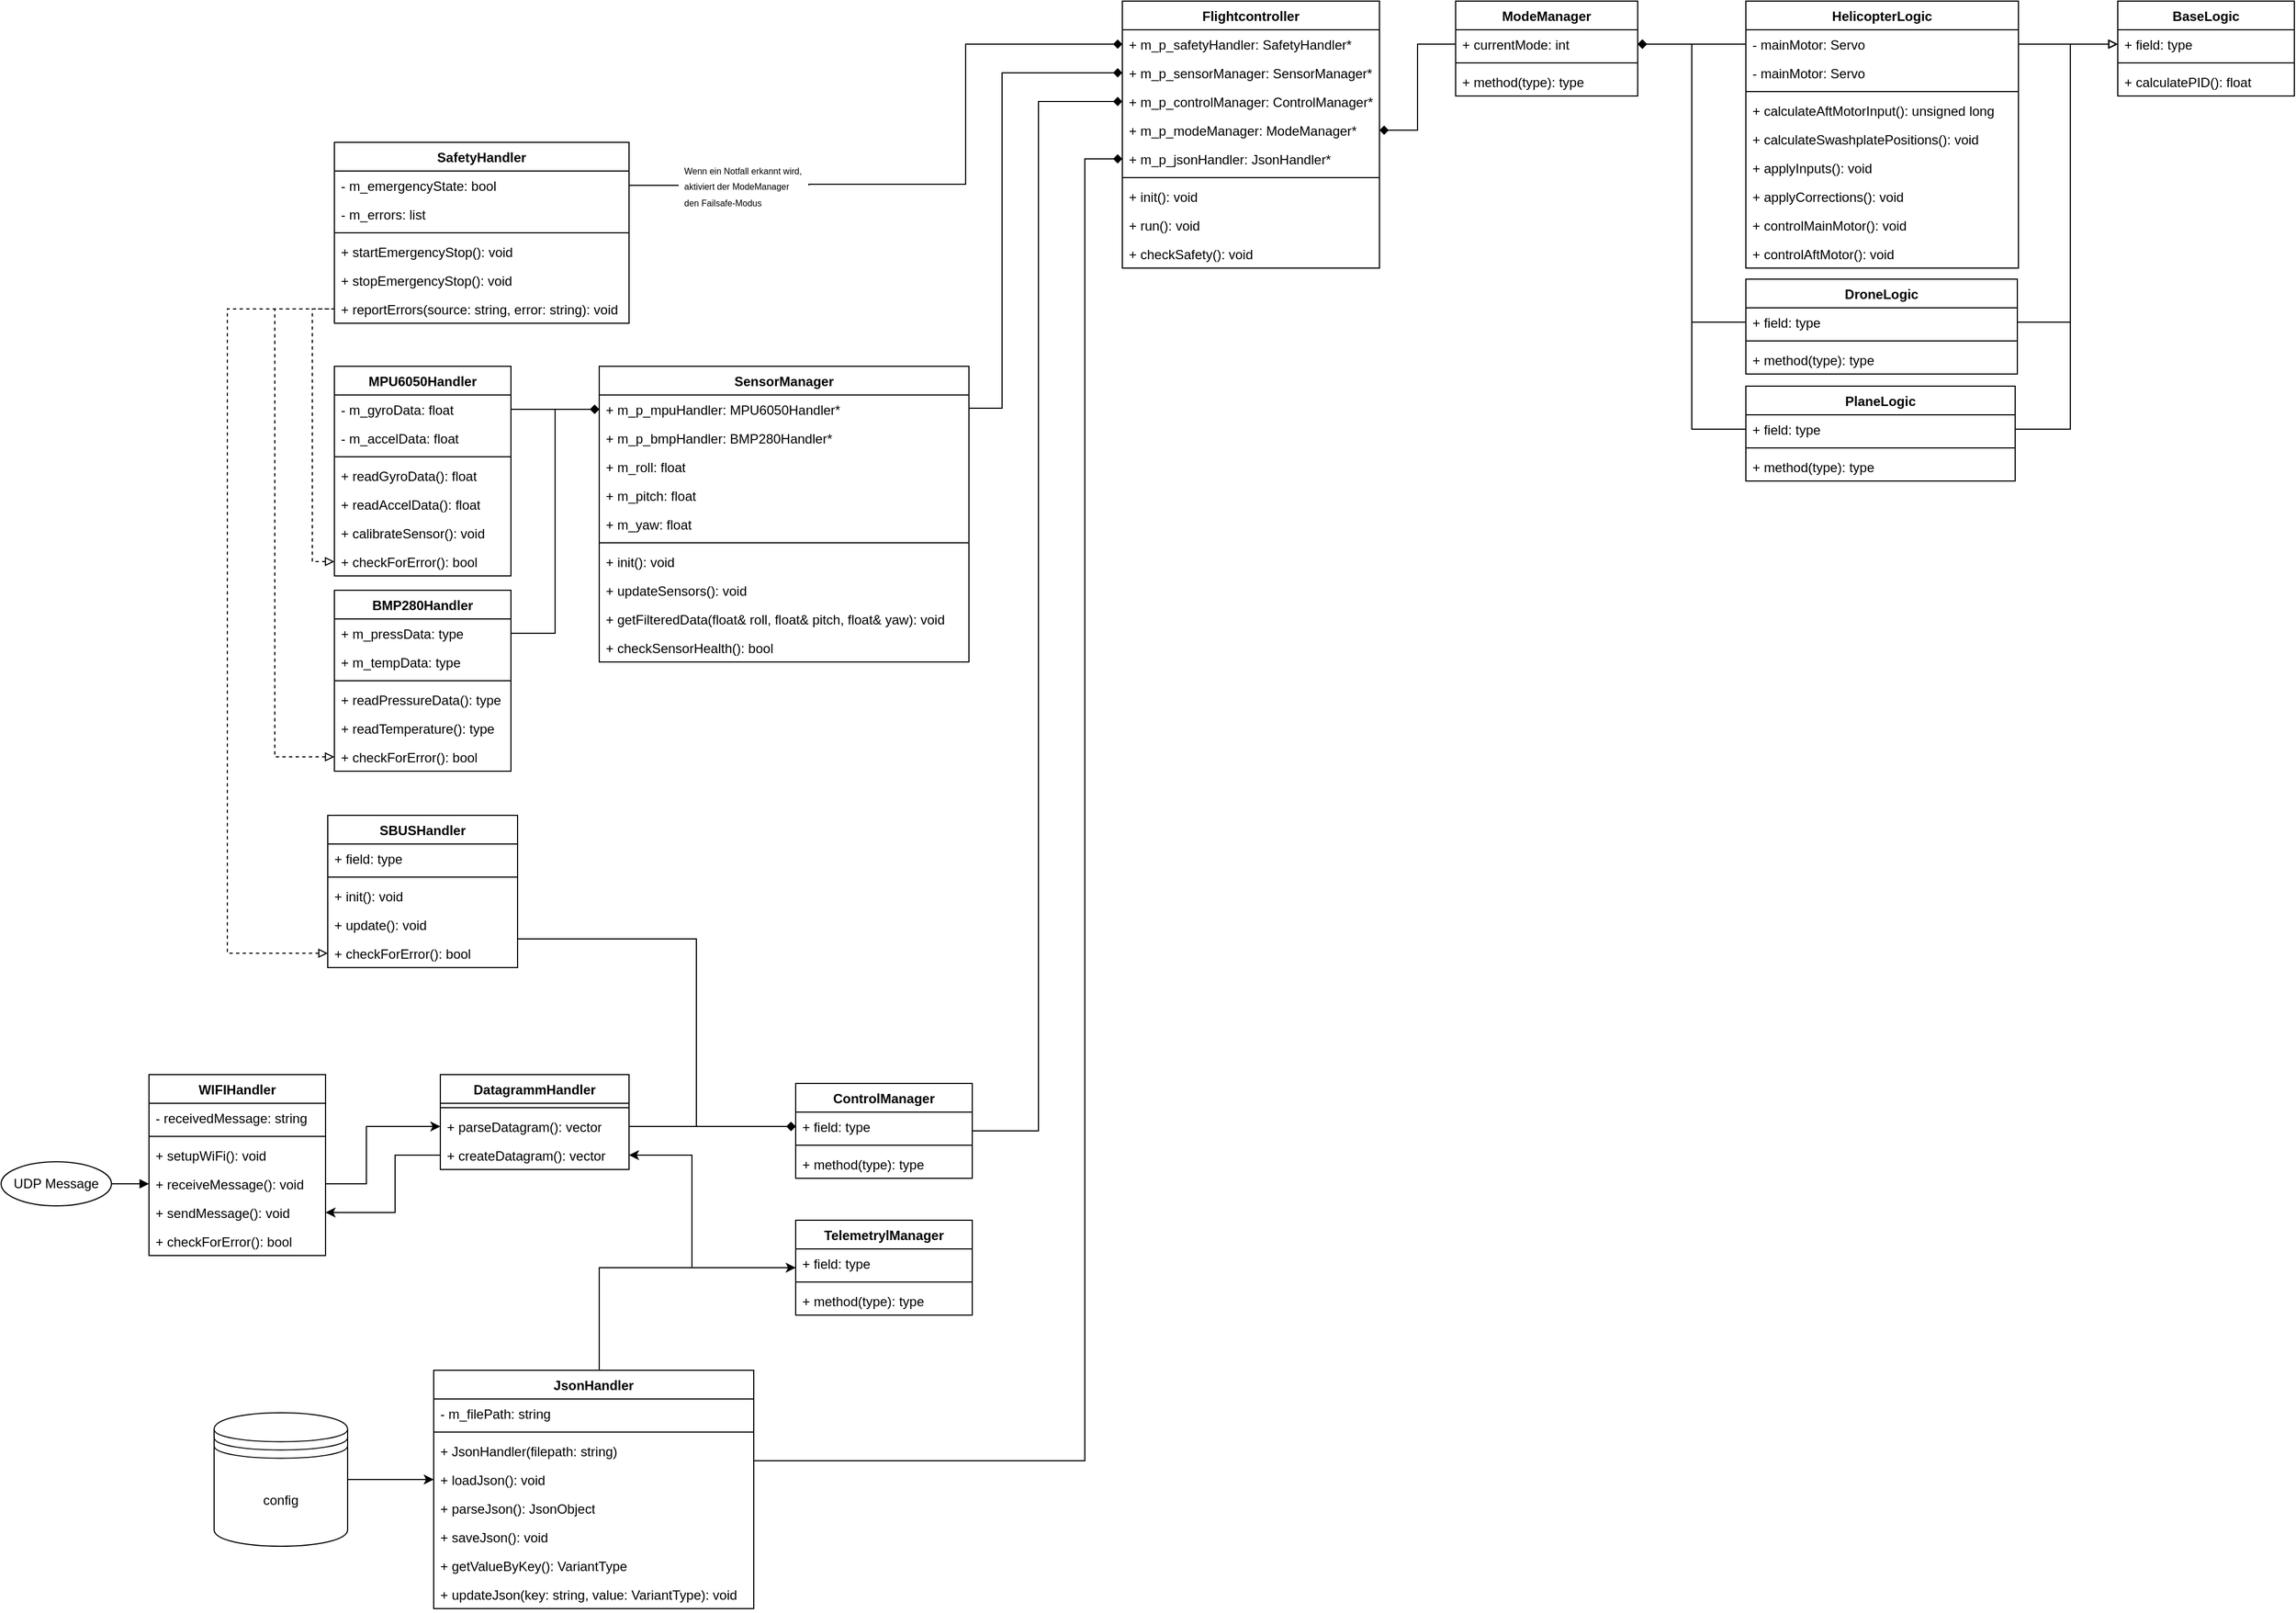 <mxfile version="25.0.2">
  <diagram name="Seite-1" id="q2QHLzLYXpVYBQE_3g32">
    <mxGraphModel dx="6047" dy="4327" grid="0" gridSize="10" guides="1" tooltips="1" connect="1" arrows="1" fold="1" page="0" pageScale="1" pageWidth="827" pageHeight="1169" background="none" math="0" shadow="0">
      <root>
        <mxCell id="0" />
        <mxCell id="1" parent="0" />
        <mxCell id="BK80fyBNw5CtZlqeT4nZ-48" style="edgeStyle=orthogonalEdgeStyle;rounded=0;orthogonalLoop=1;jettySize=auto;html=1;entryX=0;entryY=0.5;entryDx=0;entryDy=0;startArrow=none;startFill=0;endArrow=diamond;endFill=1;" edge="1" parent="1" source="JjhomQdFj9FOFFwPfBJc-15" target="JjhomQdFj9FOFFwPfBJc-128">
          <mxGeometry relative="1" as="geometry">
            <Array as="points">
              <mxPoint x="-3794" y="-1928" />
              <mxPoint x="-3794" y="-3108" />
            </Array>
          </mxGeometry>
        </mxCell>
        <mxCell id="JjhomQdFj9FOFFwPfBJc-15" value="JsonHandler" style="swimlane;fontStyle=1;align=center;verticalAlign=top;childLayout=stackLayout;horizontal=1;startSize=26;horizontalStack=0;resizeParent=1;resizeParentMax=0;resizeLast=0;collapsible=1;marginBottom=0;whiteSpace=wrap;html=1;rounded=0;" parent="1" vertex="1">
          <mxGeometry x="-4384" y="-2010" width="290" height="216" as="geometry" />
        </mxCell>
        <mxCell id="JjhomQdFj9FOFFwPfBJc-35" value="- m_filePath: string&amp;nbsp;" style="text;strokeColor=none;fillColor=none;align=left;verticalAlign=top;spacingLeft=4;spacingRight=4;overflow=hidden;rotatable=0;points=[[0,0.5],[1,0.5]];portConstraint=eastwest;whiteSpace=wrap;html=1;rounded=0;" parent="JjhomQdFj9FOFFwPfBJc-15" vertex="1">
          <mxGeometry y="26" width="290" height="26" as="geometry" />
        </mxCell>
        <mxCell id="JjhomQdFj9FOFFwPfBJc-17" value="" style="line;strokeWidth=1;fillColor=none;align=left;verticalAlign=middle;spacingTop=-1;spacingLeft=3;spacingRight=3;rotatable=0;labelPosition=right;points=[];portConstraint=eastwest;strokeColor=inherit;rounded=0;" parent="JjhomQdFj9FOFFwPfBJc-15" vertex="1">
          <mxGeometry y="52" width="290" height="8" as="geometry" />
        </mxCell>
        <mxCell id="JjhomQdFj9FOFFwPfBJc-39" value="+ JsonHandler(filepath: string)" style="text;strokeColor=none;fillColor=none;align=left;verticalAlign=top;spacingLeft=4;spacingRight=4;overflow=hidden;rotatable=0;points=[[0,0.5],[1,0.5]];portConstraint=eastwest;whiteSpace=wrap;html=1;rounded=0;" parent="JjhomQdFj9FOFFwPfBJc-15" vertex="1">
          <mxGeometry y="60" width="290" height="26" as="geometry" />
        </mxCell>
        <mxCell id="JjhomQdFj9FOFFwPfBJc-36" value="+ loadJson(): void" style="text;strokeColor=none;fillColor=none;align=left;verticalAlign=top;spacingLeft=4;spacingRight=4;overflow=hidden;rotatable=0;points=[[0,0.5],[1,0.5]];portConstraint=eastwest;whiteSpace=wrap;html=1;rounded=0;" parent="JjhomQdFj9FOFFwPfBJc-15" vertex="1">
          <mxGeometry y="86" width="290" height="26" as="geometry" />
        </mxCell>
        <mxCell id="JjhomQdFj9FOFFwPfBJc-18" value="+ parseJson(): JsonObject" style="text;strokeColor=none;fillColor=none;align=left;verticalAlign=top;spacingLeft=4;spacingRight=4;overflow=hidden;rotatable=0;points=[[0,0.5],[1,0.5]];portConstraint=eastwest;whiteSpace=wrap;html=1;rounded=0;" parent="JjhomQdFj9FOFFwPfBJc-15" vertex="1">
          <mxGeometry y="112" width="290" height="26" as="geometry" />
        </mxCell>
        <mxCell id="JjhomQdFj9FOFFwPfBJc-37" value="+ saveJson(): void" style="text;strokeColor=none;fillColor=none;align=left;verticalAlign=top;spacingLeft=4;spacingRight=4;overflow=hidden;rotatable=0;points=[[0,0.5],[1,0.5]];portConstraint=eastwest;whiteSpace=wrap;html=1;rounded=0;" parent="JjhomQdFj9FOFFwPfBJc-15" vertex="1">
          <mxGeometry y="138" width="290" height="26" as="geometry" />
        </mxCell>
        <mxCell id="JjhomQdFj9FOFFwPfBJc-38" value="+ getValueByKey(): VariantType" style="text;strokeColor=none;fillColor=none;align=left;verticalAlign=top;spacingLeft=4;spacingRight=4;overflow=hidden;rotatable=0;points=[[0,0.5],[1,0.5]];portConstraint=eastwest;whiteSpace=wrap;html=1;rounded=0;" parent="JjhomQdFj9FOFFwPfBJc-15" vertex="1">
          <mxGeometry y="164" width="290" height="26" as="geometry" />
        </mxCell>
        <mxCell id="JjhomQdFj9FOFFwPfBJc-34" value="+ updateJson(key: string, value: VariantType): void" style="text;strokeColor=none;fillColor=none;align=left;verticalAlign=top;spacingLeft=4;spacingRight=4;overflow=hidden;rotatable=0;points=[[0,0.5],[1,0.5]];portConstraint=eastwest;whiteSpace=wrap;html=1;rounded=0;" parent="JjhomQdFj9FOFFwPfBJc-15" vertex="1">
          <mxGeometry y="190" width="290" height="26" as="geometry" />
        </mxCell>
        <mxCell id="JjhomQdFj9FOFFwPfBJc-22" value="Flightcontroller" style="swimlane;fontStyle=1;align=center;verticalAlign=top;childLayout=stackLayout;horizontal=1;startSize=26;horizontalStack=0;resizeParent=1;resizeParentMax=0;resizeLast=0;collapsible=1;marginBottom=0;whiteSpace=wrap;html=1;rounded=0;" parent="1" vertex="1">
          <mxGeometry x="-3760" y="-3251" width="233" height="242" as="geometry" />
        </mxCell>
        <mxCell id="JjhomQdFj9FOFFwPfBJc-126" value="+ m_p_safetyHandler: SafetyHandler*" style="text;strokeColor=none;fillColor=none;align=left;verticalAlign=top;spacingLeft=4;spacingRight=4;overflow=hidden;rotatable=0;points=[[0,0.5],[1,0.5]];portConstraint=eastwest;whiteSpace=wrap;html=1;rounded=0;" parent="JjhomQdFj9FOFFwPfBJc-22" vertex="1">
          <mxGeometry y="26" width="233" height="26" as="geometry" />
        </mxCell>
        <mxCell id="JjhomQdFj9FOFFwPfBJc-23" value="+ m_p_sensorManager: SensorManager* " style="text;strokeColor=none;fillColor=none;align=left;verticalAlign=top;spacingLeft=4;spacingRight=4;overflow=hidden;rotatable=0;points=[[0,0.5],[1,0.5]];portConstraint=eastwest;whiteSpace=wrap;html=1;rounded=0;" parent="JjhomQdFj9FOFFwPfBJc-22" vertex="1">
          <mxGeometry y="52" width="233" height="26" as="geometry" />
        </mxCell>
        <mxCell id="JjhomQdFj9FOFFwPfBJc-127" value="+ m_p_controlManager: ControlManager* " style="text;strokeColor=none;fillColor=none;align=left;verticalAlign=top;spacingLeft=4;spacingRight=4;overflow=hidden;rotatable=0;points=[[0,0.5],[1,0.5]];portConstraint=eastwest;whiteSpace=wrap;html=1;rounded=0;" parent="JjhomQdFj9FOFFwPfBJc-22" vertex="1">
          <mxGeometry y="78" width="233" height="26" as="geometry" />
        </mxCell>
        <mxCell id="JjhomQdFj9FOFFwPfBJc-125" value="+ m_p_modeManager: ModeManager*" style="text;strokeColor=none;fillColor=none;align=left;verticalAlign=top;spacingLeft=4;spacingRight=4;overflow=hidden;rotatable=0;points=[[0,0.5],[1,0.5]];portConstraint=eastwest;whiteSpace=wrap;html=1;rounded=0;" parent="JjhomQdFj9FOFFwPfBJc-22" vertex="1">
          <mxGeometry y="104" width="233" height="26" as="geometry" />
        </mxCell>
        <mxCell id="JjhomQdFj9FOFFwPfBJc-128" value="+ m_p_jsonHandler: JsonHandler* " style="text;strokeColor=none;fillColor=none;align=left;verticalAlign=top;spacingLeft=4;spacingRight=4;overflow=hidden;rotatable=0;points=[[0,0.5],[1,0.5]];portConstraint=eastwest;whiteSpace=wrap;html=1;rounded=0;" parent="JjhomQdFj9FOFFwPfBJc-22" vertex="1">
          <mxGeometry y="130" width="233" height="26" as="geometry" />
        </mxCell>
        <mxCell id="JjhomQdFj9FOFFwPfBJc-24" value="" style="line;strokeWidth=1;fillColor=none;align=left;verticalAlign=middle;spacingTop=-1;spacingLeft=3;spacingRight=3;rotatable=0;labelPosition=right;points=[];portConstraint=eastwest;strokeColor=inherit;rounded=0;" parent="JjhomQdFj9FOFFwPfBJc-22" vertex="1">
          <mxGeometry y="156" width="233" height="8" as="geometry" />
        </mxCell>
        <mxCell id="JjhomQdFj9FOFFwPfBJc-25" value="+ init(): void&lt;span style=&quot;white-space: pre;&quot;&gt;&#x9;&lt;/span&gt;" style="text;strokeColor=none;fillColor=none;align=left;verticalAlign=top;spacingLeft=4;spacingRight=4;overflow=hidden;rotatable=0;points=[[0,0.5],[1,0.5]];portConstraint=eastwest;whiteSpace=wrap;html=1;rounded=0;" parent="JjhomQdFj9FOFFwPfBJc-22" vertex="1">
          <mxGeometry y="164" width="233" height="26" as="geometry" />
        </mxCell>
        <mxCell id="JjhomQdFj9FOFFwPfBJc-26" value="+ run(): void" style="text;strokeColor=none;fillColor=none;align=left;verticalAlign=top;spacingLeft=4;spacingRight=4;overflow=hidden;rotatable=0;points=[[0,0.5],[1,0.5]];portConstraint=eastwest;whiteSpace=wrap;html=1;rounded=0;" parent="JjhomQdFj9FOFFwPfBJc-22" vertex="1">
          <mxGeometry y="190" width="233" height="26" as="geometry" />
        </mxCell>
        <mxCell id="JjhomQdFj9FOFFwPfBJc-27" value="+ checkSafety(): void" style="text;strokeColor=none;fillColor=none;align=left;verticalAlign=top;spacingLeft=4;spacingRight=4;overflow=hidden;rotatable=0;points=[[0,0.5],[1,0.5]];portConstraint=eastwest;whiteSpace=wrap;html=1;rounded=0;" parent="JjhomQdFj9FOFFwPfBJc-22" vertex="1">
          <mxGeometry y="216" width="233" height="26" as="geometry" />
        </mxCell>
        <mxCell id="JjhomQdFj9FOFFwPfBJc-28" value="MPU6050Handler" style="swimlane;fontStyle=1;align=center;verticalAlign=top;childLayout=stackLayout;horizontal=1;startSize=26;horizontalStack=0;resizeParent=1;resizeParentMax=0;resizeLast=0;collapsible=1;marginBottom=0;whiteSpace=wrap;html=1;rounded=0;" parent="1" vertex="1">
          <mxGeometry x="-4474" y="-2920" width="160" height="190" as="geometry" />
        </mxCell>
        <mxCell id="JjhomQdFj9FOFFwPfBJc-29" value="- m_gyroData: float" style="text;strokeColor=none;fillColor=none;align=left;verticalAlign=top;spacingLeft=4;spacingRight=4;overflow=hidden;rotatable=0;points=[[0,0.5],[1,0.5]];portConstraint=eastwest;whiteSpace=wrap;html=1;rounded=0;" parent="JjhomQdFj9FOFFwPfBJc-28" vertex="1">
          <mxGeometry y="26" width="160" height="26" as="geometry" />
        </mxCell>
        <mxCell id="JjhomQdFj9FOFFwPfBJc-102" value="- m_accelData: float" style="text;strokeColor=none;fillColor=none;align=left;verticalAlign=top;spacingLeft=4;spacingRight=4;overflow=hidden;rotatable=0;points=[[0,0.5],[1,0.5]];portConstraint=eastwest;whiteSpace=wrap;html=1;rounded=0;" parent="JjhomQdFj9FOFFwPfBJc-28" vertex="1">
          <mxGeometry y="52" width="160" height="26" as="geometry" />
        </mxCell>
        <mxCell id="JjhomQdFj9FOFFwPfBJc-30" value="" style="line;strokeWidth=1;fillColor=none;align=left;verticalAlign=middle;spacingTop=-1;spacingLeft=3;spacingRight=3;rotatable=0;labelPosition=right;points=[];portConstraint=eastwest;strokeColor=inherit;rounded=0;" parent="JjhomQdFj9FOFFwPfBJc-28" vertex="1">
          <mxGeometry y="78" width="160" height="8" as="geometry" />
        </mxCell>
        <mxCell id="JjhomQdFj9FOFFwPfBJc-31" value="+ readGyroData(): float" style="text;strokeColor=none;fillColor=none;align=left;verticalAlign=top;spacingLeft=4;spacingRight=4;overflow=hidden;rotatable=0;points=[[0,0.5],[1,0.5]];portConstraint=eastwest;whiteSpace=wrap;html=1;rounded=0;" parent="JjhomQdFj9FOFFwPfBJc-28" vertex="1">
          <mxGeometry y="86" width="160" height="26" as="geometry" />
        </mxCell>
        <mxCell id="JjhomQdFj9FOFFwPfBJc-103" value="+ readAccelData(): float" style="text;strokeColor=none;fillColor=none;align=left;verticalAlign=top;spacingLeft=4;spacingRight=4;overflow=hidden;rotatable=0;points=[[0,0.5],[1,0.5]];portConstraint=eastwest;whiteSpace=wrap;html=1;rounded=0;" parent="JjhomQdFj9FOFFwPfBJc-28" vertex="1">
          <mxGeometry y="112" width="160" height="26" as="geometry" />
        </mxCell>
        <mxCell id="JjhomQdFj9FOFFwPfBJc-113" value="+ calibrateSensor(): void" style="text;strokeColor=none;fillColor=none;align=left;verticalAlign=top;spacingLeft=4;spacingRight=4;overflow=hidden;rotatable=0;points=[[0,0.5],[1,0.5]];portConstraint=eastwest;whiteSpace=wrap;html=1;rounded=0;" parent="JjhomQdFj9FOFFwPfBJc-28" vertex="1">
          <mxGeometry y="138" width="160" height="26" as="geometry" />
        </mxCell>
        <mxCell id="JjhomQdFj9FOFFwPfBJc-104" value="+ checkForError(): bool" style="text;strokeColor=none;fillColor=none;align=left;verticalAlign=top;spacingLeft=4;spacingRight=4;overflow=hidden;rotatable=0;points=[[0,0.5],[1,0.5]];portConstraint=eastwest;whiteSpace=wrap;html=1;rounded=0;" parent="JjhomQdFj9FOFFwPfBJc-28" vertex="1">
          <mxGeometry y="164" width="160" height="26" as="geometry" />
        </mxCell>
        <mxCell id="JjhomQdFj9FOFFwPfBJc-40" value="SensorManager" style="swimlane;fontStyle=1;align=center;verticalAlign=top;childLayout=stackLayout;horizontal=1;startSize=26;horizontalStack=0;resizeParent=1;resizeParentMax=0;resizeLast=0;collapsible=1;marginBottom=0;whiteSpace=wrap;html=1;rounded=0;" parent="1" vertex="1">
          <mxGeometry x="-4234" y="-2920" width="335" height="268" as="geometry" />
        </mxCell>
        <mxCell id="JjhomQdFj9FOFFwPfBJc-41" value="+ m_p_mpuHandler: MPU6050Handler*" style="text;strokeColor=none;fillColor=none;align=left;verticalAlign=top;spacingLeft=4;spacingRight=4;overflow=hidden;rotatable=0;points=[[0,0.5],[1,0.5]];portConstraint=eastwest;whiteSpace=wrap;html=1;rounded=0;" parent="JjhomQdFj9FOFFwPfBJc-40" vertex="1">
          <mxGeometry y="26" width="335" height="26" as="geometry" />
        </mxCell>
        <mxCell id="JjhomQdFj9FOFFwPfBJc-131" value="+ m_p_bmpHandler: BMP280Handler*" style="text;strokeColor=none;fillColor=none;align=left;verticalAlign=top;spacingLeft=4;spacingRight=4;overflow=hidden;rotatable=0;points=[[0,0.5],[1,0.5]];portConstraint=eastwest;whiteSpace=wrap;html=1;rounded=0;" parent="JjhomQdFj9FOFFwPfBJc-40" vertex="1">
          <mxGeometry y="52" width="335" height="26" as="geometry" />
        </mxCell>
        <mxCell id="JjhomQdFj9FOFFwPfBJc-133" value="+ m_roll: float" style="text;strokeColor=none;fillColor=none;align=left;verticalAlign=top;spacingLeft=4;spacingRight=4;overflow=hidden;rotatable=0;points=[[0,0.5],[1,0.5]];portConstraint=eastwest;whiteSpace=wrap;html=1;rounded=0;" parent="JjhomQdFj9FOFFwPfBJc-40" vertex="1">
          <mxGeometry y="78" width="335" height="26" as="geometry" />
        </mxCell>
        <mxCell id="JjhomQdFj9FOFFwPfBJc-134" value="+ m_pitch: float" style="text;strokeColor=none;fillColor=none;align=left;verticalAlign=top;spacingLeft=4;spacingRight=4;overflow=hidden;rotatable=0;points=[[0,0.5],[1,0.5]];portConstraint=eastwest;whiteSpace=wrap;html=1;rounded=0;" parent="JjhomQdFj9FOFFwPfBJc-40" vertex="1">
          <mxGeometry y="104" width="335" height="26" as="geometry" />
        </mxCell>
        <mxCell id="JjhomQdFj9FOFFwPfBJc-132" value="+ m_yaw: float" style="text;strokeColor=none;fillColor=none;align=left;verticalAlign=top;spacingLeft=4;spacingRight=4;overflow=hidden;rotatable=0;points=[[0,0.5],[1,0.5]];portConstraint=eastwest;whiteSpace=wrap;html=1;rounded=0;" parent="JjhomQdFj9FOFFwPfBJc-40" vertex="1">
          <mxGeometry y="130" width="335" height="26" as="geometry" />
        </mxCell>
        <mxCell id="JjhomQdFj9FOFFwPfBJc-42" value="" style="line;strokeWidth=1;fillColor=none;align=left;verticalAlign=middle;spacingTop=-1;spacingLeft=3;spacingRight=3;rotatable=0;labelPosition=right;points=[];portConstraint=eastwest;strokeColor=inherit;rounded=0;" parent="JjhomQdFj9FOFFwPfBJc-40" vertex="1">
          <mxGeometry y="156" width="335" height="8" as="geometry" />
        </mxCell>
        <mxCell id="JjhomQdFj9FOFFwPfBJc-43" value="+ init(): void " style="text;strokeColor=none;fillColor=none;align=left;verticalAlign=top;spacingLeft=4;spacingRight=4;overflow=hidden;rotatable=0;points=[[0,0.5],[1,0.5]];portConstraint=eastwest;whiteSpace=wrap;html=1;rounded=0;" parent="JjhomQdFj9FOFFwPfBJc-40" vertex="1">
          <mxGeometry y="164" width="335" height="26" as="geometry" />
        </mxCell>
        <mxCell id="JjhomQdFj9FOFFwPfBJc-136" value="+&amp;nbsp;updateSensors(): void&amp;nbsp;&lt;span style=&quot;color: rgba(0, 0, 0, 0); font-family: monospace; font-size: 0px; text-wrap: nowrap;&quot;&gt;%3CmxGraphModel%3E%3Croot%3E%3CmxCell%20id%3D%220%22%2F%3E%3CmxCell%20id%3D%221%22%20parent%3D%220%22%2F%3E%3CmxCell%20id%3D%222%22%20value%3D%22%2B%20init()%3A%20void%20%22%20style%3D%22text%3BstrokeColor%3Dnone%3BfillColor%3Dnone%3Balign%3Dleft%3BverticalAlign%3Dtop%3BspacingLeft%3D4%3BspacingRight%3D4%3Boverflow%3Dhidden%3Brotatable%3D0%3Bpoints%3D%5B%5B0%2C0.5%5D%2C%5B1%2C0.5%5D%5D%3BportConstraint%3Deastwest%3BwhiteSpace%3Dwrap%3Bhtml%3D1%3B%22%20vertex%3D%221%22%20parent%3D%221%22%3E%3CmxGeometry%20x%3D%22-668%22%20y%3D%22-540%22%20width%3D%22289%22%20height%3D%2226%22%20as%3D%22geometry%22%2F%3E%3C%2FmxCell%3E%3C%2Froot%3E%3C%2FmxGraphModel%3E&lt;/span&gt;" style="text;strokeColor=none;fillColor=none;align=left;verticalAlign=top;spacingLeft=4;spacingRight=4;overflow=hidden;rotatable=0;points=[[0,0.5],[1,0.5]];portConstraint=eastwest;whiteSpace=wrap;html=1;rounded=0;" parent="JjhomQdFj9FOFFwPfBJc-40" vertex="1">
          <mxGeometry y="190" width="335" height="26" as="geometry" />
        </mxCell>
        <mxCell id="JjhomQdFj9FOFFwPfBJc-137" value="+&amp;nbsp;getFilteredData(float&amp;amp; roll, float&amp;amp; pitch, float&amp;amp; yaw): void&lt;span style=&quot;color: rgba(0, 0, 0, 0); font-family: monospace; font-size: 0px; text-wrap: nowrap;&quot;&gt;%3CmxGraphModel%3E%3Croot%3E%3CmxCell%20id%3D%220%22%2F%3E%3CmxCell%20id%3D%221%22%20parent%3D%220%22%2F%3E%3CmxCell%20id%3D%222%22%20value%3D%22%2B%20init()%3A%20void%20%22%20style%3D%22text%3BstrokeColor%3Dnone%3BfillColor%3Dnone%3Balign%3Dleft%3BverticalAlign%3Dtop%3BspacingLeft%3D4%3BspacingRight%3D4%3Boverflow%3Dhidden%3Brotatable%3D0%3Bpoints%3D%5B%5B0%2C0.5%5D%2C%5B1%2C0.5%5D%5D%3BportConstraint%3Deastwest%3BwhiteSpace%3Dwrap%3Bhtml%3D1%3B%22%20vertex%3D%221%22%20parent%3D%221%22%3E%3CmxGeometry%20x%3D%22-668%22%20y%3D%22-540%22%20width%3D%22289%22%20height%3D%2226%22%20as%3D%22geometry%22%2F%3E%3C%2FmxCell%3E%3C%2Froot%3E%3C%2FmxGraphModel%3E&lt;/span&gt;" style="text;strokeColor=none;fillColor=none;align=left;verticalAlign=top;spacingLeft=4;spacingRight=4;overflow=hidden;rotatable=0;points=[[0,0.5],[1,0.5]];portConstraint=eastwest;whiteSpace=wrap;html=1;rounded=0;" parent="JjhomQdFj9FOFFwPfBJc-40" vertex="1">
          <mxGeometry y="216" width="335" height="26" as="geometry" />
        </mxCell>
        <mxCell id="JjhomQdFj9FOFFwPfBJc-135" value="+&amp;nbsp;checkSensorHealth(): bool &lt;span style=&quot;color: rgba(0, 0, 0, 0); font-family: monospace; font-size: 0px; text-wrap: nowrap;&quot;&gt;%3CmxGraphModel%3E%3Croot%3E%3CmxCell%20id%3D%220%22%2F%3E%3CmxCell%20id%3D%221%22%20parent%3D%220%22%2F%3E%3CmxCell%20id%3D%222%22%20value%3D%22%2B%20init()%3A%20void%20%22%20style%3D%22text%3BstrokeColor%3Dnone%3BfillColor%3Dnone%3Balign%3Dleft%3BverticalAlign%3Dtop%3BspacingLeft%3D4%3BspacingRight%3D4%3Boverflow%3Dhidden%3Brotatable%3D0%3Bpoints%3D%5B%5B0%2C0.5%5D%2C%5B1%2C0.5%5D%5D%3BportConstraint%3Deastwest%3BwhiteSpace%3Dwrap%3Bhtml%3D1%3B%22%20vertex%3D%221%22%20parent%3D%221%22%3E%3CmxGeometry%20x%3D%22-668%22%20y%3D%22-540%22%20width%3D%22289%22%20height%3D%2226%22%20as%3D%22geometry%22%2F%3E%3C%2FmxCell%3E%3C%2Froot%3E%3C%2FmxGraphModel%3E&lt;/span&gt;" style="text;strokeColor=none;fillColor=none;align=left;verticalAlign=top;spacingLeft=4;spacingRight=4;overflow=hidden;rotatable=0;points=[[0,0.5],[1,0.5]];portConstraint=eastwest;whiteSpace=wrap;html=1;rounded=0;" parent="JjhomQdFj9FOFFwPfBJc-40" vertex="1">
          <mxGeometry y="242" width="335" height="26" as="geometry" />
        </mxCell>
        <mxCell id="JjhomQdFj9FOFFwPfBJc-51" style="edgeStyle=orthogonalEdgeStyle;rounded=0;orthogonalLoop=1;jettySize=auto;html=1;exitX=1;exitY=0.5;exitDx=0;exitDy=0;entryX=0;entryY=0.5;entryDx=0;entryDy=0;endArrow=diamond;startFill=0;startArrow=none;endFill=1;" parent="1" source="JjhomQdFj9FOFFwPfBJc-29" target="JjhomQdFj9FOFFwPfBJc-41" edge="1">
          <mxGeometry relative="1" as="geometry" />
        </mxCell>
        <mxCell id="JjhomQdFj9FOFFwPfBJc-52" style="edgeStyle=orthogonalEdgeStyle;rounded=0;orthogonalLoop=1;jettySize=auto;html=1;exitX=1;exitY=0.5;exitDx=0;exitDy=0;entryX=0;entryY=0.5;entryDx=0;entryDy=0;startArrow=none;startFill=0;endArrow=diamond;endFill=1;" parent="1" source="JjhomQdFj9FOFFwPfBJc-41" target="JjhomQdFj9FOFFwPfBJc-23" edge="1">
          <mxGeometry relative="1" as="geometry">
            <Array as="points">
              <mxPoint x="-3899" y="-2882" />
              <mxPoint x="-3869" y="-2882" />
              <mxPoint x="-3869" y="-3186" />
            </Array>
          </mxGeometry>
        </mxCell>
        <mxCell id="JjhomQdFj9FOFFwPfBJc-53" value="BMP280Handler" style="swimlane;fontStyle=1;align=center;verticalAlign=top;childLayout=stackLayout;horizontal=1;startSize=26;horizontalStack=0;resizeParent=1;resizeParentMax=0;resizeLast=0;collapsible=1;marginBottom=0;whiteSpace=wrap;html=1;rounded=0;" parent="1" vertex="1">
          <mxGeometry x="-4474" y="-2717" width="160" height="164" as="geometry" />
        </mxCell>
        <mxCell id="JjhomQdFj9FOFFwPfBJc-54" value="+ m_pressData: type" style="text;strokeColor=none;fillColor=none;align=left;verticalAlign=top;spacingLeft=4;spacingRight=4;overflow=hidden;rotatable=0;points=[[0,0.5],[1,0.5]];portConstraint=eastwest;whiteSpace=wrap;html=1;rounded=0;" parent="JjhomQdFj9FOFFwPfBJc-53" vertex="1">
          <mxGeometry y="26" width="160" height="26" as="geometry" />
        </mxCell>
        <mxCell id="JjhomQdFj9FOFFwPfBJc-129" value="+ m_tempData: type" style="text;strokeColor=none;fillColor=none;align=left;verticalAlign=top;spacingLeft=4;spacingRight=4;overflow=hidden;rotatable=0;points=[[0,0.5],[1,0.5]];portConstraint=eastwest;whiteSpace=wrap;html=1;rounded=0;" parent="JjhomQdFj9FOFFwPfBJc-53" vertex="1">
          <mxGeometry y="52" width="160" height="26" as="geometry" />
        </mxCell>
        <mxCell id="JjhomQdFj9FOFFwPfBJc-55" value="" style="line;strokeWidth=1;fillColor=none;align=left;verticalAlign=middle;spacingTop=-1;spacingLeft=3;spacingRight=3;rotatable=0;labelPosition=right;points=[];portConstraint=eastwest;strokeColor=inherit;rounded=0;" parent="JjhomQdFj9FOFFwPfBJc-53" vertex="1">
          <mxGeometry y="78" width="160" height="8" as="geometry" />
        </mxCell>
        <mxCell id="JjhomQdFj9FOFFwPfBJc-112" value="+ readPressureData(): type" style="text;strokeColor=none;fillColor=none;align=left;verticalAlign=top;spacingLeft=4;spacingRight=4;overflow=hidden;rotatable=0;points=[[0,0.5],[1,0.5]];portConstraint=eastwest;whiteSpace=wrap;html=1;rounded=0;" parent="JjhomQdFj9FOFFwPfBJc-53" vertex="1">
          <mxGeometry y="86" width="160" height="26" as="geometry" />
        </mxCell>
        <mxCell id="JjhomQdFj9FOFFwPfBJc-56" value="+ readTemperature(): type" style="text;strokeColor=none;fillColor=none;align=left;verticalAlign=top;spacingLeft=4;spacingRight=4;overflow=hidden;rotatable=0;points=[[0,0.5],[1,0.5]];portConstraint=eastwest;whiteSpace=wrap;html=1;rounded=0;" parent="JjhomQdFj9FOFFwPfBJc-53" vertex="1">
          <mxGeometry y="112" width="160" height="26" as="geometry" />
        </mxCell>
        <mxCell id="JjhomQdFj9FOFFwPfBJc-117" value="+ checkForError(): bool" style="text;strokeColor=none;fillColor=none;align=left;verticalAlign=top;spacingLeft=4;spacingRight=4;overflow=hidden;rotatable=0;points=[[0,0.5],[1,0.5]];portConstraint=eastwest;whiteSpace=wrap;html=1;rounded=0;" parent="JjhomQdFj9FOFFwPfBJc-53" vertex="1">
          <mxGeometry y="138" width="160" height="26" as="geometry" />
        </mxCell>
        <mxCell id="JjhomQdFj9FOFFwPfBJc-57" style="edgeStyle=orthogonalEdgeStyle;rounded=0;orthogonalLoop=1;jettySize=auto;html=1;exitX=1;exitY=0.5;exitDx=0;exitDy=0;entryX=0;entryY=0.5;entryDx=0;entryDy=0;endArrow=diamond;startFill=0;startArrow=none;endFill=1;" parent="1" source="JjhomQdFj9FOFFwPfBJc-54" target="JjhomQdFj9FOFFwPfBJc-41" edge="1">
          <mxGeometry relative="1" as="geometry" />
        </mxCell>
        <mxCell id="JjhomQdFj9FOFFwPfBJc-71" value="HelicopterLogic" style="swimlane;fontStyle=1;align=center;verticalAlign=top;childLayout=stackLayout;horizontal=1;startSize=26;horizontalStack=0;resizeParent=1;resizeParentMax=0;resizeLast=0;collapsible=1;marginBottom=0;whiteSpace=wrap;html=1;rounded=0;" parent="1" vertex="1">
          <mxGeometry x="-3195" y="-3251" width="247" height="242" as="geometry" />
        </mxCell>
        <mxCell id="JjhomQdFj9FOFFwPfBJc-72" value="- mainMotor: Servo" style="text;strokeColor=none;fillColor=none;align=left;verticalAlign=top;spacingLeft=4;spacingRight=4;overflow=hidden;rotatable=0;points=[[0,0.5],[1,0.5]];portConstraint=eastwest;whiteSpace=wrap;html=1;rounded=0;" parent="JjhomQdFj9FOFFwPfBJc-71" vertex="1">
          <mxGeometry y="26" width="247" height="26" as="geometry" />
        </mxCell>
        <mxCell id="k9uboM6s9roa3EWM2hxK-10" value="- mainMotor: Servo" style="text;strokeColor=none;fillColor=none;align=left;verticalAlign=top;spacingLeft=4;spacingRight=4;overflow=hidden;rotatable=0;points=[[0,0.5],[1,0.5]];portConstraint=eastwest;whiteSpace=wrap;html=1;rounded=0;" parent="JjhomQdFj9FOFFwPfBJc-71" vertex="1">
          <mxGeometry y="52" width="247" height="26" as="geometry" />
        </mxCell>
        <mxCell id="JjhomQdFj9FOFFwPfBJc-73" value="" style="line;strokeWidth=1;fillColor=none;align=left;verticalAlign=middle;spacingTop=-1;spacingLeft=3;spacingRight=3;rotatable=0;labelPosition=right;points=[];portConstraint=eastwest;strokeColor=inherit;rounded=0;" parent="JjhomQdFj9FOFFwPfBJc-71" vertex="1">
          <mxGeometry y="78" width="247" height="8" as="geometry" />
        </mxCell>
        <mxCell id="k9uboM6s9roa3EWM2hxK-11" value="+ calculateAftMotorInput(): unsigned long" style="text;strokeColor=none;fillColor=none;align=left;verticalAlign=top;spacingLeft=4;spacingRight=4;overflow=hidden;rotatable=0;points=[[0,0.5],[1,0.5]];portConstraint=eastwest;whiteSpace=wrap;html=1;rounded=0;" parent="JjhomQdFj9FOFFwPfBJc-71" vertex="1">
          <mxGeometry y="86" width="247" height="26" as="geometry" />
        </mxCell>
        <mxCell id="k9uboM6s9roa3EWM2hxK-13" value="+ calculateSwashplatePositions(): void" style="text;strokeColor=none;fillColor=none;align=left;verticalAlign=top;spacingLeft=4;spacingRight=4;overflow=hidden;rotatable=0;points=[[0,0.5],[1,0.5]];portConstraint=eastwest;whiteSpace=wrap;html=1;rounded=0;" parent="JjhomQdFj9FOFFwPfBJc-71" vertex="1">
          <mxGeometry y="112" width="247" height="26" as="geometry" />
        </mxCell>
        <mxCell id="k9uboM6s9roa3EWM2hxK-14" value="+ applyInputs(): void" style="text;strokeColor=none;fillColor=none;align=left;verticalAlign=top;spacingLeft=4;spacingRight=4;overflow=hidden;rotatable=0;points=[[0,0.5],[1,0.5]];portConstraint=eastwest;whiteSpace=wrap;html=1;rounded=0;" parent="JjhomQdFj9FOFFwPfBJc-71" vertex="1">
          <mxGeometry y="138" width="247" height="26" as="geometry" />
        </mxCell>
        <mxCell id="k9uboM6s9roa3EWM2hxK-12" value="+ applyCorrections(): void" style="text;strokeColor=none;fillColor=none;align=left;verticalAlign=top;spacingLeft=4;spacingRight=4;overflow=hidden;rotatable=0;points=[[0,0.5],[1,0.5]];portConstraint=eastwest;whiteSpace=wrap;html=1;rounded=0;" parent="JjhomQdFj9FOFFwPfBJc-71" vertex="1">
          <mxGeometry y="164" width="247" height="26" as="geometry" />
        </mxCell>
        <mxCell id="k9uboM6s9roa3EWM2hxK-15" value="+ controlMainMotor(): void" style="text;strokeColor=none;fillColor=none;align=left;verticalAlign=top;spacingLeft=4;spacingRight=4;overflow=hidden;rotatable=0;points=[[0,0.5],[1,0.5]];portConstraint=eastwest;whiteSpace=wrap;html=1;rounded=0;" parent="JjhomQdFj9FOFFwPfBJc-71" vertex="1">
          <mxGeometry y="190" width="247" height="26" as="geometry" />
        </mxCell>
        <mxCell id="k9uboM6s9roa3EWM2hxK-16" value="+ controlAftMotor(): void" style="text;strokeColor=none;fillColor=none;align=left;verticalAlign=top;spacingLeft=4;spacingRight=4;overflow=hidden;rotatable=0;points=[[0,0.5],[1,0.5]];portConstraint=eastwest;whiteSpace=wrap;html=1;rounded=0;" parent="JjhomQdFj9FOFFwPfBJc-71" vertex="1">
          <mxGeometry y="216" width="247" height="26" as="geometry" />
        </mxCell>
        <mxCell id="JjhomQdFj9FOFFwPfBJc-75" value="DroneLogic" style="swimlane;fontStyle=1;align=center;verticalAlign=top;childLayout=stackLayout;horizontal=1;startSize=26;horizontalStack=0;resizeParent=1;resizeParentMax=0;resizeLast=0;collapsible=1;marginBottom=0;whiteSpace=wrap;html=1;rounded=0;" parent="1" vertex="1">
          <mxGeometry x="-3195" y="-2999" width="246" height="86" as="geometry" />
        </mxCell>
        <mxCell id="JjhomQdFj9FOFFwPfBJc-76" value="+ field: type" style="text;strokeColor=none;fillColor=none;align=left;verticalAlign=top;spacingLeft=4;spacingRight=4;overflow=hidden;rotatable=0;points=[[0,0.5],[1,0.5]];portConstraint=eastwest;whiteSpace=wrap;html=1;rounded=0;" parent="JjhomQdFj9FOFFwPfBJc-75" vertex="1">
          <mxGeometry y="26" width="246" height="26" as="geometry" />
        </mxCell>
        <mxCell id="JjhomQdFj9FOFFwPfBJc-77" value="" style="line;strokeWidth=1;fillColor=none;align=left;verticalAlign=middle;spacingTop=-1;spacingLeft=3;spacingRight=3;rotatable=0;labelPosition=right;points=[];portConstraint=eastwest;strokeColor=inherit;rounded=0;" parent="JjhomQdFj9FOFFwPfBJc-75" vertex="1">
          <mxGeometry y="52" width="246" height="8" as="geometry" />
        </mxCell>
        <mxCell id="JjhomQdFj9FOFFwPfBJc-78" value="+ method(type): type" style="text;strokeColor=none;fillColor=none;align=left;verticalAlign=top;spacingLeft=4;spacingRight=4;overflow=hidden;rotatable=0;points=[[0,0.5],[1,0.5]];portConstraint=eastwest;whiteSpace=wrap;html=1;rounded=0;" parent="JjhomQdFj9FOFFwPfBJc-75" vertex="1">
          <mxGeometry y="60" width="246" height="26" as="geometry" />
        </mxCell>
        <mxCell id="JjhomQdFj9FOFFwPfBJc-79" value="PlaneLogic" style="swimlane;fontStyle=1;align=center;verticalAlign=top;childLayout=stackLayout;horizontal=1;startSize=26;horizontalStack=0;resizeParent=1;resizeParentMax=0;resizeLast=0;collapsible=1;marginBottom=0;whiteSpace=wrap;html=1;rounded=0;" parent="1" vertex="1">
          <mxGeometry x="-3195" y="-2902" width="244" height="86" as="geometry" />
        </mxCell>
        <mxCell id="JjhomQdFj9FOFFwPfBJc-80" value="+ field: type" style="text;strokeColor=none;fillColor=none;align=left;verticalAlign=top;spacingLeft=4;spacingRight=4;overflow=hidden;rotatable=0;points=[[0,0.5],[1,0.5]];portConstraint=eastwest;whiteSpace=wrap;html=1;rounded=0;" parent="JjhomQdFj9FOFFwPfBJc-79" vertex="1">
          <mxGeometry y="26" width="244" height="26" as="geometry" />
        </mxCell>
        <mxCell id="JjhomQdFj9FOFFwPfBJc-81" value="" style="line;strokeWidth=1;fillColor=none;align=left;verticalAlign=middle;spacingTop=-1;spacingLeft=3;spacingRight=3;rotatable=0;labelPosition=right;points=[];portConstraint=eastwest;strokeColor=inherit;rounded=0;" parent="JjhomQdFj9FOFFwPfBJc-79" vertex="1">
          <mxGeometry y="52" width="244" height="8" as="geometry" />
        </mxCell>
        <mxCell id="JjhomQdFj9FOFFwPfBJc-82" value="+ method(type): type" style="text;strokeColor=none;fillColor=none;align=left;verticalAlign=top;spacingLeft=4;spacingRight=4;overflow=hidden;rotatable=0;points=[[0,0.5],[1,0.5]];portConstraint=eastwest;whiteSpace=wrap;html=1;rounded=0;" parent="JjhomQdFj9FOFFwPfBJc-79" vertex="1">
          <mxGeometry y="60" width="244" height="26" as="geometry" />
        </mxCell>
        <mxCell id="JjhomQdFj9FOFFwPfBJc-83" style="edgeStyle=orthogonalEdgeStyle;rounded=0;orthogonalLoop=1;jettySize=auto;html=1;exitX=1;exitY=0.5;exitDx=0;exitDy=0;entryX=0;entryY=0.5;entryDx=0;entryDy=0;endArrow=block;endFill=0;startArrow=none;startFill=0;" parent="1" source="JjhomQdFj9FOFFwPfBJc-72" target="k9uboM6s9roa3EWM2hxK-20" edge="1">
          <mxGeometry relative="1" as="geometry">
            <mxPoint x="-2839" y="-3352" as="targetPoint" />
            <Array as="points" />
          </mxGeometry>
        </mxCell>
        <mxCell id="JjhomQdFj9FOFFwPfBJc-87" value="ControlManager" style="swimlane;fontStyle=1;align=center;verticalAlign=top;childLayout=stackLayout;horizontal=1;startSize=26;horizontalStack=0;resizeParent=1;resizeParentMax=0;resizeLast=0;collapsible=1;marginBottom=0;whiteSpace=wrap;html=1;rounded=0;" parent="1" vertex="1">
          <mxGeometry x="-4056" y="-2270" width="160" height="86" as="geometry" />
        </mxCell>
        <mxCell id="JjhomQdFj9FOFFwPfBJc-88" value="+ field: type" style="text;strokeColor=none;fillColor=none;align=left;verticalAlign=top;spacingLeft=4;spacingRight=4;overflow=hidden;rotatable=0;points=[[0,0.5],[1,0.5]];portConstraint=eastwest;whiteSpace=wrap;html=1;rounded=0;" parent="JjhomQdFj9FOFFwPfBJc-87" vertex="1">
          <mxGeometry y="26" width="160" height="26" as="geometry" />
        </mxCell>
        <mxCell id="JjhomQdFj9FOFFwPfBJc-89" value="" style="line;strokeWidth=1;fillColor=none;align=left;verticalAlign=middle;spacingTop=-1;spacingLeft=3;spacingRight=3;rotatable=0;labelPosition=right;points=[];portConstraint=eastwest;strokeColor=inherit;rounded=0;" parent="JjhomQdFj9FOFFwPfBJc-87" vertex="1">
          <mxGeometry y="52" width="160" height="8" as="geometry" />
        </mxCell>
        <mxCell id="JjhomQdFj9FOFFwPfBJc-90" value="+ method(type): type" style="text;strokeColor=none;fillColor=none;align=left;verticalAlign=top;spacingLeft=4;spacingRight=4;overflow=hidden;rotatable=0;points=[[0,0.5],[1,0.5]];portConstraint=eastwest;whiteSpace=wrap;html=1;rounded=0;" parent="JjhomQdFj9FOFFwPfBJc-87" vertex="1">
          <mxGeometry y="60" width="160" height="26" as="geometry" />
        </mxCell>
        <mxCell id="JjhomQdFj9FOFFwPfBJc-91" value="WIFIHandler" style="swimlane;fontStyle=1;align=center;verticalAlign=top;childLayout=stackLayout;horizontal=1;startSize=26;horizontalStack=0;resizeParent=1;resizeParentMax=0;resizeLast=0;collapsible=1;marginBottom=0;whiteSpace=wrap;html=1;rounded=0;" parent="1" vertex="1">
          <mxGeometry x="-4642" y="-2278" width="160" height="164" as="geometry" />
        </mxCell>
        <mxCell id="JjhomQdFj9FOFFwPfBJc-92" value="- receivedMessage: string" style="text;strokeColor=none;fillColor=none;align=left;verticalAlign=top;spacingLeft=4;spacingRight=4;overflow=hidden;rotatable=0;points=[[0,0.5],[1,0.5]];portConstraint=eastwest;whiteSpace=wrap;html=1;rounded=0;" parent="JjhomQdFj9FOFFwPfBJc-91" vertex="1">
          <mxGeometry y="26" width="160" height="26" as="geometry" />
        </mxCell>
        <mxCell id="JjhomQdFj9FOFFwPfBJc-93" value="" style="line;strokeWidth=1;fillColor=none;align=left;verticalAlign=middle;spacingTop=-1;spacingLeft=3;spacingRight=3;rotatable=0;labelPosition=right;points=[];portConstraint=eastwest;strokeColor=inherit;rounded=0;" parent="JjhomQdFj9FOFFwPfBJc-91" vertex="1">
          <mxGeometry y="52" width="160" height="8" as="geometry" />
        </mxCell>
        <mxCell id="JjhomQdFj9FOFFwPfBJc-94" value="+ setupWiFi(): void" style="text;strokeColor=none;fillColor=none;align=left;verticalAlign=top;spacingLeft=4;spacingRight=4;overflow=hidden;rotatable=0;points=[[0,0.5],[1,0.5]];portConstraint=eastwest;whiteSpace=wrap;html=1;rounded=0;" parent="JjhomQdFj9FOFFwPfBJc-91" vertex="1">
          <mxGeometry y="60" width="160" height="26" as="geometry" />
        </mxCell>
        <mxCell id="k9uboM6s9roa3EWM2hxK-17" value="+ receiveMessage(): void" style="text;strokeColor=none;fillColor=none;align=left;verticalAlign=top;spacingLeft=4;spacingRight=4;overflow=hidden;rotatable=0;points=[[0,0.5],[1,0.5]];portConstraint=eastwest;whiteSpace=wrap;html=1;rounded=0;" parent="JjhomQdFj9FOFFwPfBJc-91" vertex="1">
          <mxGeometry y="86" width="160" height="26" as="geometry" />
        </mxCell>
        <mxCell id="BK80fyBNw5CtZlqeT4nZ-45" value="+ sendMessage(): void" style="text;strokeColor=none;fillColor=none;align=left;verticalAlign=top;spacingLeft=4;spacingRight=4;overflow=hidden;rotatable=0;points=[[0,0.5],[1,0.5]];portConstraint=eastwest;whiteSpace=wrap;html=1;rounded=0;" vertex="1" parent="JjhomQdFj9FOFFwPfBJc-91">
          <mxGeometry y="112" width="160" height="26" as="geometry" />
        </mxCell>
        <mxCell id="JjhomQdFj9FOFFwPfBJc-119" value="+ checkForError(): bool" style="text;strokeColor=none;fillColor=none;align=left;verticalAlign=top;spacingLeft=4;spacingRight=4;overflow=hidden;rotatable=0;points=[[0,0.5],[1,0.5]];portConstraint=eastwest;whiteSpace=wrap;html=1;rounded=0;" parent="JjhomQdFj9FOFFwPfBJc-91" vertex="1">
          <mxGeometry y="138" width="160" height="26" as="geometry" />
        </mxCell>
        <mxCell id="JjhomQdFj9FOFFwPfBJc-95" style="edgeStyle=orthogonalEdgeStyle;rounded=0;orthogonalLoop=1;jettySize=auto;html=1;entryX=0;entryY=0.5;entryDx=0;entryDy=0;endArrow=diamond;startFill=0;startArrow=none;endFill=1;" parent="1" source="AJ7bM953EJ45vb4cOq47-26" target="JjhomQdFj9FOFFwPfBJc-88" edge="1">
          <mxGeometry relative="1" as="geometry">
            <Array as="points">
              <mxPoint x="-4170" y="-2231" />
              <mxPoint x="-4170" y="-2231" />
            </Array>
          </mxGeometry>
        </mxCell>
        <mxCell id="JjhomQdFj9FOFFwPfBJc-96" value="SBUSHandler" style="swimlane;fontStyle=1;align=center;verticalAlign=top;childLayout=stackLayout;horizontal=1;startSize=26;horizontalStack=0;resizeParent=1;resizeParentMax=0;resizeLast=0;collapsible=1;marginBottom=0;whiteSpace=wrap;html=1;rounded=0;" parent="1" vertex="1">
          <mxGeometry x="-4480" y="-2513" width="172" height="138" as="geometry" />
        </mxCell>
        <mxCell id="JjhomQdFj9FOFFwPfBJc-97" value="+ field: type" style="text;strokeColor=none;fillColor=none;align=left;verticalAlign=top;spacingLeft=4;spacingRight=4;overflow=hidden;rotatable=0;points=[[0,0.5],[1,0.5]];portConstraint=eastwest;whiteSpace=wrap;html=1;rounded=0;" parent="JjhomQdFj9FOFFwPfBJc-96" vertex="1">
          <mxGeometry y="26" width="172" height="26" as="geometry" />
        </mxCell>
        <mxCell id="JjhomQdFj9FOFFwPfBJc-98" value="" style="line;strokeWidth=1;fillColor=none;align=left;verticalAlign=middle;spacingTop=-1;spacingLeft=3;spacingRight=3;rotatable=0;labelPosition=right;points=[];portConstraint=eastwest;strokeColor=inherit;rounded=0;" parent="JjhomQdFj9FOFFwPfBJc-96" vertex="1">
          <mxGeometry y="52" width="172" height="8" as="geometry" />
        </mxCell>
        <mxCell id="JjhomQdFj9FOFFwPfBJc-99" value="+ init(): void" style="text;strokeColor=none;fillColor=none;align=left;verticalAlign=top;spacingLeft=4;spacingRight=4;overflow=hidden;rotatable=0;points=[[0,0.5],[1,0.5]];portConstraint=eastwest;whiteSpace=wrap;html=1;rounded=0;" parent="JjhomQdFj9FOFFwPfBJc-96" vertex="1">
          <mxGeometry y="60" width="172" height="26" as="geometry" />
        </mxCell>
        <mxCell id="k9uboM6s9roa3EWM2hxK-18" value="+ update(): void" style="text;strokeColor=none;fillColor=none;align=left;verticalAlign=top;spacingLeft=4;spacingRight=4;overflow=hidden;rotatable=0;points=[[0,0.5],[1,0.5]];portConstraint=eastwest;whiteSpace=wrap;html=1;rounded=0;" parent="JjhomQdFj9FOFFwPfBJc-96" vertex="1">
          <mxGeometry y="86" width="172" height="26" as="geometry" />
        </mxCell>
        <mxCell id="JjhomQdFj9FOFFwPfBJc-120" value="+ checkForError(): bool" style="text;strokeColor=none;fillColor=none;align=left;verticalAlign=top;spacingLeft=4;spacingRight=4;overflow=hidden;rotatable=0;points=[[0,0.5],[1,0.5]];portConstraint=eastwest;whiteSpace=wrap;html=1;rounded=0;" parent="JjhomQdFj9FOFFwPfBJc-96" vertex="1">
          <mxGeometry y="112" width="172" height="26" as="geometry" />
        </mxCell>
        <mxCell id="JjhomQdFj9FOFFwPfBJc-100" style="edgeStyle=orthogonalEdgeStyle;rounded=0;orthogonalLoop=1;jettySize=auto;html=1;entryX=0;entryY=0.5;entryDx=0;entryDy=0;endArrow=diamond;startFill=0;startArrow=none;endFill=1;" parent="1" source="JjhomQdFj9FOFFwPfBJc-96" target="JjhomQdFj9FOFFwPfBJc-88" edge="1">
          <mxGeometry relative="1" as="geometry">
            <Array as="points">
              <mxPoint x="-4146" y="-2401" />
              <mxPoint x="-4146" y="-2231" />
            </Array>
          </mxGeometry>
        </mxCell>
        <mxCell id="JjhomQdFj9FOFFwPfBJc-105" value="SafetyHandler" style="swimlane;fontStyle=1;align=center;verticalAlign=top;childLayout=stackLayout;horizontal=1;startSize=26;horizontalStack=0;resizeParent=1;resizeParentMax=0;resizeLast=0;collapsible=1;marginBottom=0;whiteSpace=wrap;html=1;rounded=0;" parent="1" vertex="1">
          <mxGeometry x="-4474" y="-3123" width="267" height="164" as="geometry" />
        </mxCell>
        <mxCell id="JjhomQdFj9FOFFwPfBJc-106" value="- m_emergencyState: bool" style="text;strokeColor=none;fillColor=none;align=left;verticalAlign=top;spacingLeft=4;spacingRight=4;overflow=hidden;rotatable=0;points=[[0,0.5],[1,0.5]];portConstraint=eastwest;whiteSpace=wrap;html=1;rounded=0;" parent="JjhomQdFj9FOFFwPfBJc-105" vertex="1">
          <mxGeometry y="26" width="267" height="26" as="geometry" />
        </mxCell>
        <mxCell id="JjhomQdFj9FOFFwPfBJc-116" value="- m_errors: list" style="text;strokeColor=none;fillColor=none;align=left;verticalAlign=top;spacingLeft=4;spacingRight=4;overflow=hidden;rotatable=0;points=[[0,0.5],[1,0.5]];portConstraint=eastwest;whiteSpace=wrap;html=1;rounded=0;" parent="JjhomQdFj9FOFFwPfBJc-105" vertex="1">
          <mxGeometry y="52" width="267" height="26" as="geometry" />
        </mxCell>
        <mxCell id="JjhomQdFj9FOFFwPfBJc-107" value="" style="line;strokeWidth=1;fillColor=none;align=left;verticalAlign=middle;spacingTop=-1;spacingLeft=3;spacingRight=3;rotatable=0;labelPosition=right;points=[];portConstraint=eastwest;strokeColor=inherit;rounded=0;" parent="JjhomQdFj9FOFFwPfBJc-105" vertex="1">
          <mxGeometry y="78" width="267" height="8" as="geometry" />
        </mxCell>
        <mxCell id="JjhomQdFj9FOFFwPfBJc-108" value="+ startEmergencyStop(): void" style="text;strokeColor=none;fillColor=none;align=left;verticalAlign=top;spacingLeft=4;spacingRight=4;overflow=hidden;rotatable=0;points=[[0,0.5],[1,0.5]];portConstraint=eastwest;whiteSpace=wrap;html=1;rounded=0;" parent="JjhomQdFj9FOFFwPfBJc-105" vertex="1">
          <mxGeometry y="86" width="267" height="26" as="geometry" />
        </mxCell>
        <mxCell id="JjhomQdFj9FOFFwPfBJc-109" value="+ stopEmergencyStop(): void" style="text;strokeColor=none;fillColor=none;align=left;verticalAlign=top;spacingLeft=4;spacingRight=4;overflow=hidden;rotatable=0;points=[[0,0.5],[1,0.5]];portConstraint=eastwest;whiteSpace=wrap;html=1;rounded=0;" parent="JjhomQdFj9FOFFwPfBJc-105" vertex="1">
          <mxGeometry y="112" width="267" height="26" as="geometry" />
        </mxCell>
        <mxCell id="JjhomQdFj9FOFFwPfBJc-115" value="+ reportErrors(source: string, error: string): void" style="text;strokeColor=none;fillColor=none;align=left;verticalAlign=top;spacingLeft=4;spacingRight=4;overflow=hidden;rotatable=0;points=[[0,0.5],[1,0.5]];portConstraint=eastwest;whiteSpace=wrap;html=1;rounded=0;" parent="JjhomQdFj9FOFFwPfBJc-105" vertex="1">
          <mxGeometry y="138" width="267" height="26" as="geometry" />
        </mxCell>
        <mxCell id="JjhomQdFj9FOFFwPfBJc-111" style="edgeStyle=orthogonalEdgeStyle;rounded=0;orthogonalLoop=1;jettySize=auto;html=1;exitX=0;exitY=0.5;exitDx=0;exitDy=0;entryX=1;entryY=0.5;entryDx=0;entryDy=0;startArrow=none;startFill=0;endArrow=none;endFill=0;" parent="1" source="JjhomQdFj9FOFFwPfBJc-123" target="JjhomQdFj9FOFFwPfBJc-106" edge="1">
          <mxGeometry relative="1" as="geometry" />
        </mxCell>
        <mxCell id="JjhomQdFj9FOFFwPfBJc-114" style="edgeStyle=orthogonalEdgeStyle;rounded=0;orthogonalLoop=1;jettySize=auto;html=1;exitX=0;exitY=0.5;exitDx=0;exitDy=0;entryX=0;entryY=0.5;entryDx=0;entryDy=0;dashed=1;startArrow=block;startFill=0;endArrow=none;endFill=0;" parent="1" source="JjhomQdFj9FOFFwPfBJc-104" target="JjhomQdFj9FOFFwPfBJc-115" edge="1">
          <mxGeometry relative="1" as="geometry" />
        </mxCell>
        <mxCell id="JjhomQdFj9FOFFwPfBJc-118" style="edgeStyle=orthogonalEdgeStyle;rounded=0;orthogonalLoop=1;jettySize=auto;html=1;exitX=0;exitY=0.5;exitDx=0;exitDy=0;entryX=0;entryY=0.5;entryDx=0;entryDy=0;dashed=1;startArrow=block;startFill=0;endArrow=none;endFill=0;" parent="1" source="JjhomQdFj9FOFFwPfBJc-117" target="JjhomQdFj9FOFFwPfBJc-115" edge="1">
          <mxGeometry relative="1" as="geometry">
            <Array as="points">
              <mxPoint x="-4528" y="-2566" />
              <mxPoint x="-4528" y="-2972" />
            </Array>
          </mxGeometry>
        </mxCell>
        <mxCell id="JjhomQdFj9FOFFwPfBJc-124" value="" style="edgeStyle=orthogonalEdgeStyle;rounded=0;orthogonalLoop=1;jettySize=auto;html=1;exitX=0;exitY=0.5;exitDx=0;exitDy=0;entryX=1;entryY=0.5;entryDx=0;entryDy=0;endArrow=none;endFill=0;startArrow=diamond;startFill=1;" parent="1" source="JjhomQdFj9FOFFwPfBJc-126" target="JjhomQdFj9FOFFwPfBJc-123" edge="1">
          <mxGeometry relative="1" as="geometry">
            <mxPoint x="-3760" y="-3097" as="sourcePoint" />
            <mxPoint x="-3977" y="-3192" as="targetPoint" />
            <Array as="points">
              <mxPoint x="-3902" y="-3212" />
              <mxPoint x="-3902" y="-3085" />
              <mxPoint x="-4044" y="-3085" />
            </Array>
          </mxGeometry>
        </mxCell>
        <mxCell id="JjhomQdFj9FOFFwPfBJc-123" value="&lt;div style=&quot;&quot;&gt;&lt;span style=&quot;font-size: 8px; font-weight: normal; background-color: initial;&quot;&gt;Wenn ein Notfall erkannt wird,&amp;nbsp;&lt;/span&gt;&lt;/div&gt;&lt;div style=&quot;&quot;&gt;&lt;span style=&quot;font-weight: normal;&quot;&gt;&lt;font style=&quot;font-size: 8px;&quot;&gt;aktiviert der&amp;nbsp;&lt;/font&gt;&lt;/span&gt;&lt;span style=&quot;font-size: 8px; font-weight: normal; background-color: initial;&quot;&gt;ModeManager&amp;nbsp;&lt;/span&gt;&lt;/div&gt;&lt;div style=&quot;&quot;&gt;&lt;span style=&quot;font-size: 8px; font-weight: normal; background-color: initial;&quot;&gt;den Failsafe-Modus&lt;/span&gt;&lt;/div&gt;" style="text;align=left;fontStyle=1;verticalAlign=middle;spacingLeft=3;spacingRight=3;strokeColor=none;rotatable=0;points=[[0,0.5],[1,0.5]];portConstraint=eastwest;html=1;rounded=0;" parent="1" vertex="1">
          <mxGeometry x="-4162" y="-3097" width="118" height="26" as="geometry" />
        </mxCell>
        <mxCell id="zW69ieqtV_I8AFquDf9d-1" style="edgeStyle=orthogonalEdgeStyle;rounded=0;orthogonalLoop=1;jettySize=auto;html=1;entryX=0;entryY=0.5;entryDx=0;entryDy=0;startArrow=none;startFill=0;endArrow=diamond;endFill=1;" parent="1" source="JjhomQdFj9FOFFwPfBJc-87" target="JjhomQdFj9FOFFwPfBJc-127" edge="1">
          <mxGeometry relative="1" as="geometry">
            <Array as="points">
              <mxPoint x="-3836" y="-2227" />
              <mxPoint x="-3836" y="-3160" />
            </Array>
            <mxPoint x="-3871" y="-2463" as="sourcePoint" />
          </mxGeometry>
        </mxCell>
        <mxCell id="zW69ieqtV_I8AFquDf9d-3" style="edgeStyle=orthogonalEdgeStyle;rounded=0;orthogonalLoop=1;jettySize=auto;html=1;exitX=0;exitY=0.5;exitDx=0;exitDy=0;entryX=1;entryY=0.5;entryDx=0;entryDy=0;endArrow=none;endFill=0;startArrow=block;startFill=0;" parent="1" source="k9uboM6s9roa3EWM2hxK-20" target="JjhomQdFj9FOFFwPfBJc-76" edge="1">
          <mxGeometry relative="1" as="geometry">
            <Array as="points">
              <mxPoint x="-2901" y="-3212" />
              <mxPoint x="-2901" y="-2960" />
            </Array>
            <mxPoint x="-2839" y="-3352" as="sourcePoint" />
          </mxGeometry>
        </mxCell>
        <mxCell id="zW69ieqtV_I8AFquDf9d-4" style="edgeStyle=orthogonalEdgeStyle;rounded=0;orthogonalLoop=1;jettySize=auto;html=1;exitX=0;exitY=0.5;exitDx=0;exitDy=0;entryX=1;entryY=0.5;entryDx=0;entryDy=0;endArrow=none;endFill=0;startArrow=block;startFill=0;" parent="1" source="k9uboM6s9roa3EWM2hxK-20" target="JjhomQdFj9FOFFwPfBJc-80" edge="1">
          <mxGeometry relative="1" as="geometry">
            <Array as="points">
              <mxPoint x="-2901" y="-3212" />
              <mxPoint x="-2901" y="-2863" />
            </Array>
            <mxPoint x="-2839" y="-3352" as="sourcePoint" />
          </mxGeometry>
        </mxCell>
        <mxCell id="k9uboM6s9roa3EWM2hxK-19" value="BaseLogic" style="swimlane;fontStyle=1;align=center;verticalAlign=top;childLayout=stackLayout;horizontal=1;startSize=26;horizontalStack=0;resizeParent=1;resizeParentMax=0;resizeLast=0;collapsible=1;marginBottom=0;whiteSpace=wrap;html=1;rounded=0;" parent="1" vertex="1">
          <mxGeometry x="-2858" y="-3251" width="160" height="86" as="geometry" />
        </mxCell>
        <mxCell id="k9uboM6s9roa3EWM2hxK-20" value="+ field: type" style="text;strokeColor=none;fillColor=none;align=left;verticalAlign=top;spacingLeft=4;spacingRight=4;overflow=hidden;rotatable=0;points=[[0,0.5],[1,0.5]];portConstraint=eastwest;whiteSpace=wrap;html=1;rounded=0;" parent="k9uboM6s9roa3EWM2hxK-19" vertex="1">
          <mxGeometry y="26" width="160" height="26" as="geometry" />
        </mxCell>
        <mxCell id="k9uboM6s9roa3EWM2hxK-21" value="" style="line;strokeWidth=1;fillColor=none;align=left;verticalAlign=middle;spacingTop=-1;spacingLeft=3;spacingRight=3;rotatable=0;labelPosition=right;points=[];portConstraint=eastwest;strokeColor=inherit;rounded=0;" parent="k9uboM6s9roa3EWM2hxK-19" vertex="1">
          <mxGeometry y="52" width="160" height="8" as="geometry" />
        </mxCell>
        <mxCell id="k9uboM6s9roa3EWM2hxK-22" value="+ calculatePID(): float" style="text;strokeColor=none;fillColor=none;align=left;verticalAlign=top;spacingLeft=4;spacingRight=4;overflow=hidden;rotatable=0;points=[[0,0.5],[1,0.5]];portConstraint=eastwest;whiteSpace=wrap;html=1;rounded=0;" parent="k9uboM6s9roa3EWM2hxK-19" vertex="1">
          <mxGeometry y="60" width="160" height="26" as="geometry" />
        </mxCell>
        <mxCell id="k9uboM6s9roa3EWM2hxK-23" value="ModeManager" style="swimlane;fontStyle=1;align=center;verticalAlign=top;childLayout=stackLayout;horizontal=1;startSize=26;horizontalStack=0;resizeParent=1;resizeParentMax=0;resizeLast=0;collapsible=1;marginBottom=0;whiteSpace=wrap;html=1;rounded=0;" parent="1" vertex="1">
          <mxGeometry x="-3458" y="-3251" width="165" height="86" as="geometry" />
        </mxCell>
        <mxCell id="k9uboM6s9roa3EWM2hxK-24" value="+ currentMode: int" style="text;strokeColor=none;fillColor=none;align=left;verticalAlign=top;spacingLeft=4;spacingRight=4;overflow=hidden;rotatable=0;points=[[0,0.5],[1,0.5]];portConstraint=eastwest;whiteSpace=wrap;html=1;rounded=0;" parent="k9uboM6s9roa3EWM2hxK-23" vertex="1">
          <mxGeometry y="26" width="165" height="26" as="geometry" />
        </mxCell>
        <mxCell id="k9uboM6s9roa3EWM2hxK-25" value="" style="line;strokeWidth=1;fillColor=none;align=left;verticalAlign=middle;spacingTop=-1;spacingLeft=3;spacingRight=3;rotatable=0;labelPosition=right;points=[];portConstraint=eastwest;strokeColor=inherit;rounded=0;" parent="k9uboM6s9roa3EWM2hxK-23" vertex="1">
          <mxGeometry y="52" width="165" height="8" as="geometry" />
        </mxCell>
        <mxCell id="k9uboM6s9roa3EWM2hxK-26" value="+ method(type): type" style="text;strokeColor=none;fillColor=none;align=left;verticalAlign=top;spacingLeft=4;spacingRight=4;overflow=hidden;rotatable=0;points=[[0,0.5],[1,0.5]];portConstraint=eastwest;whiteSpace=wrap;html=1;rounded=0;" parent="k9uboM6s9roa3EWM2hxK-23" vertex="1">
          <mxGeometry y="60" width="165" height="26" as="geometry" />
        </mxCell>
        <mxCell id="k9uboM6s9roa3EWM2hxK-27" style="edgeStyle=orthogonalEdgeStyle;orthogonalLoop=1;jettySize=auto;html=1;exitX=0;exitY=0.5;exitDx=0;exitDy=0;entryX=1;entryY=0.5;entryDx=0;entryDy=0;rounded=0;curved=0;endArrow=diamond;endFill=1;" parent="1" source="JjhomQdFj9FOFFwPfBJc-72" target="k9uboM6s9roa3EWM2hxK-24" edge="1">
          <mxGeometry relative="1" as="geometry" />
        </mxCell>
        <mxCell id="k9uboM6s9roa3EWM2hxK-28" style="edgeStyle=orthogonalEdgeStyle;orthogonalLoop=1;jettySize=auto;html=1;exitX=0;exitY=0.5;exitDx=0;exitDy=0;endArrow=diamond;endFill=1;rounded=0;curved=0;" parent="1" source="JjhomQdFj9FOFFwPfBJc-76" target="k9uboM6s9roa3EWM2hxK-24" edge="1">
          <mxGeometry relative="1" as="geometry" />
        </mxCell>
        <mxCell id="k9uboM6s9roa3EWM2hxK-29" style="edgeStyle=orthogonalEdgeStyle;orthogonalLoop=1;jettySize=auto;html=1;exitX=0;exitY=0.5;exitDx=0;exitDy=0;entryX=1;entryY=0.5;entryDx=0;entryDy=0;endArrow=diamond;endFill=1;rounded=0;curved=0;" parent="1" source="JjhomQdFj9FOFFwPfBJc-80" target="k9uboM6s9roa3EWM2hxK-24" edge="1">
          <mxGeometry relative="1" as="geometry" />
        </mxCell>
        <mxCell id="k9uboM6s9roa3EWM2hxK-30" style="edgeStyle=orthogonalEdgeStyle;orthogonalLoop=1;jettySize=auto;html=1;exitX=0;exitY=0.5;exitDx=0;exitDy=0;endArrow=diamond;endFill=1;rounded=0;curved=0;startArrow=none;startFill=0;entryX=1;entryY=0.5;entryDx=0;entryDy=0;" parent="1" source="k9uboM6s9roa3EWM2hxK-24" edge="1" target="JjhomQdFj9FOFFwPfBJc-125">
          <mxGeometry relative="1" as="geometry">
            <mxPoint x="-3527" y="-3108" as="targetPoint" />
          </mxGeometry>
        </mxCell>
        <mxCell id="AJ7bM953EJ45vb4cOq47-26" value="DatagrammHandler" style="swimlane;fontStyle=1;align=center;verticalAlign=top;childLayout=stackLayout;horizontal=1;startSize=26;horizontalStack=0;resizeParent=1;resizeParentMax=0;resizeLast=0;collapsible=1;marginBottom=0;whiteSpace=wrap;html=1;rounded=0;" parent="1" vertex="1">
          <mxGeometry x="-4378" y="-2278" width="171" height="86" as="geometry" />
        </mxCell>
        <mxCell id="AJ7bM953EJ45vb4cOq47-29" value="" style="line;strokeWidth=1;fillColor=none;align=left;verticalAlign=middle;spacingTop=-1;spacingLeft=3;spacingRight=3;rotatable=0;labelPosition=right;points=[];portConstraint=eastwest;strokeColor=inherit;rounded=0;" parent="AJ7bM953EJ45vb4cOq47-26" vertex="1">
          <mxGeometry y="26" width="171" height="8" as="geometry" />
        </mxCell>
        <mxCell id="BK80fyBNw5CtZlqeT4nZ-35" value="+ parseDatagram(): vector" style="text;strokeColor=none;fillColor=none;align=left;verticalAlign=top;spacingLeft=4;spacingRight=4;overflow=hidden;rotatable=0;points=[[0,0.5],[1,0.5]];portConstraint=eastwest;whiteSpace=wrap;html=1;rounded=0;" vertex="1" parent="AJ7bM953EJ45vb4cOq47-26">
          <mxGeometry y="34" width="171" height="26" as="geometry" />
        </mxCell>
        <mxCell id="BK80fyBNw5CtZlqeT4nZ-2" value="+ createDatagram(): vector" style="text;strokeColor=none;fillColor=none;align=left;verticalAlign=top;spacingLeft=4;spacingRight=4;overflow=hidden;rotatable=0;points=[[0,0.5],[1,0.5]];portConstraint=eastwest;whiteSpace=wrap;html=1;rounded=0;" vertex="1" parent="AJ7bM953EJ45vb4cOq47-26">
          <mxGeometry y="60" width="171" height="26" as="geometry" />
        </mxCell>
        <mxCell id="BK80fyBNw5CtZlqeT4nZ-39" style="edgeStyle=orthogonalEdgeStyle;rounded=0;orthogonalLoop=1;jettySize=auto;html=1;exitX=1;exitY=0.5;exitDx=0;exitDy=0;entryX=0;entryY=0.5;entryDx=0;entryDy=0;" edge="1" parent="1" source="BK80fyBNw5CtZlqeT4nZ-38" target="JjhomQdFj9FOFFwPfBJc-36">
          <mxGeometry relative="1" as="geometry" />
        </mxCell>
        <mxCell id="BK80fyBNw5CtZlqeT4nZ-38" value="config" style="shape=datastore;whiteSpace=wrap;html=1;" vertex="1" parent="1">
          <mxGeometry x="-4583" y="-1971.5" width="121" height="121" as="geometry" />
        </mxCell>
        <mxCell id="BK80fyBNw5CtZlqeT4nZ-46" style="edgeStyle=orthogonalEdgeStyle;rounded=0;orthogonalLoop=1;jettySize=auto;html=1;exitX=1;exitY=0.5;exitDx=0;exitDy=0;entryX=0;entryY=0.5;entryDx=0;entryDy=0;" edge="1" parent="1" source="k9uboM6s9roa3EWM2hxK-17" target="BK80fyBNw5CtZlqeT4nZ-35">
          <mxGeometry relative="1" as="geometry">
            <Array as="points">
              <mxPoint x="-4445" y="-2179" />
              <mxPoint x="-4445" y="-2231" />
            </Array>
          </mxGeometry>
        </mxCell>
        <mxCell id="BK80fyBNw5CtZlqeT4nZ-47" style="edgeStyle=orthogonalEdgeStyle;rounded=0;orthogonalLoop=1;jettySize=auto;html=1;exitX=0;exitY=0.5;exitDx=0;exitDy=0;entryX=1;entryY=0.5;entryDx=0;entryDy=0;" edge="1" parent="1" source="BK80fyBNw5CtZlqeT4nZ-2" target="BK80fyBNw5CtZlqeT4nZ-45">
          <mxGeometry relative="1" as="geometry">
            <Array as="points">
              <mxPoint x="-4419" y="-2205" />
              <mxPoint x="-4419" y="-2153" />
            </Array>
          </mxGeometry>
        </mxCell>
        <mxCell id="BK80fyBNw5CtZlqeT4nZ-49" value="TelemetrylManager" style="swimlane;fontStyle=1;align=center;verticalAlign=top;childLayout=stackLayout;horizontal=1;startSize=26;horizontalStack=0;resizeParent=1;resizeParentMax=0;resizeLast=0;collapsible=1;marginBottom=0;whiteSpace=wrap;html=1;rounded=0;" vertex="1" parent="1">
          <mxGeometry x="-4056" y="-2146" width="160" height="86" as="geometry" />
        </mxCell>
        <mxCell id="BK80fyBNw5CtZlqeT4nZ-50" value="+ field: type" style="text;strokeColor=none;fillColor=none;align=left;verticalAlign=top;spacingLeft=4;spacingRight=4;overflow=hidden;rotatable=0;points=[[0,0.5],[1,0.5]];portConstraint=eastwest;whiteSpace=wrap;html=1;rounded=0;" vertex="1" parent="BK80fyBNw5CtZlqeT4nZ-49">
          <mxGeometry y="26" width="160" height="26" as="geometry" />
        </mxCell>
        <mxCell id="BK80fyBNw5CtZlqeT4nZ-51" value="" style="line;strokeWidth=1;fillColor=none;align=left;verticalAlign=middle;spacingTop=-1;spacingLeft=3;spacingRight=3;rotatable=0;labelPosition=right;points=[];portConstraint=eastwest;strokeColor=inherit;rounded=0;" vertex="1" parent="BK80fyBNw5CtZlqeT4nZ-49">
          <mxGeometry y="52" width="160" height="8" as="geometry" />
        </mxCell>
        <mxCell id="BK80fyBNw5CtZlqeT4nZ-52" value="+ method(type): type" style="text;strokeColor=none;fillColor=none;align=left;verticalAlign=top;spacingLeft=4;spacingRight=4;overflow=hidden;rotatable=0;points=[[0,0.5],[1,0.5]];portConstraint=eastwest;whiteSpace=wrap;html=1;rounded=0;" vertex="1" parent="BK80fyBNw5CtZlqeT4nZ-49">
          <mxGeometry y="60" width="160" height="26" as="geometry" />
        </mxCell>
        <mxCell id="BK80fyBNw5CtZlqeT4nZ-53" style="edgeStyle=orthogonalEdgeStyle;rounded=0;orthogonalLoop=1;jettySize=auto;html=1;entryX=1;entryY=0.5;entryDx=0;entryDy=0;" edge="1" parent="1" source="BK80fyBNw5CtZlqeT4nZ-49" target="BK80fyBNw5CtZlqeT4nZ-2">
          <mxGeometry relative="1" as="geometry">
            <Array as="points">
              <mxPoint x="-4150" y="-2103" />
              <mxPoint x="-4150" y="-2205" />
            </Array>
          </mxGeometry>
        </mxCell>
        <mxCell id="BK80fyBNw5CtZlqeT4nZ-54" style="edgeStyle=orthogonalEdgeStyle;rounded=0;orthogonalLoop=1;jettySize=auto;html=1;exitX=0;exitY=0.5;exitDx=0;exitDy=0;entryX=0;entryY=0.5;entryDx=0;entryDy=0;endArrow=none;endFill=0;startArrow=block;startFill=0;dashed=1;" edge="1" parent="1" source="JjhomQdFj9FOFFwPfBJc-120" target="JjhomQdFj9FOFFwPfBJc-115">
          <mxGeometry relative="1" as="geometry">
            <Array as="points">
              <mxPoint x="-4571" y="-2388" />
              <mxPoint x="-4571" y="-2972" />
            </Array>
          </mxGeometry>
        </mxCell>
        <mxCell id="BK80fyBNw5CtZlqeT4nZ-56" style="edgeStyle=entityRelationEdgeStyle;rounded=0;orthogonalLoop=1;jettySize=auto;html=1;startArrow=none;endArrow=block;segment=10;curved=1;sourcePerimeterSpacing=0;targetPerimeterSpacing=0;exitX=1;exitY=0.5;exitDx=0;exitDy=0;entryX=0;entryY=0.5;entryDx=0;entryDy=0;endFill=1;" edge="1" parent="1" source="BK80fyBNw5CtZlqeT4nZ-55" target="k9uboM6s9roa3EWM2hxK-17">
          <mxGeometry relative="1" as="geometry">
            <Array as="points">
              <mxPoint x="-4716" y="-2181" />
            </Array>
          </mxGeometry>
        </mxCell>
        <mxCell id="BK80fyBNw5CtZlqeT4nZ-55" value="UDP Message" style="ellipse;whiteSpace=wrap;html=1;align=center;newEdgeStyle={&quot;edgeStyle&quot;:&quot;entityRelationEdgeStyle&quot;,&quot;startArrow&quot;:&quot;none&quot;,&quot;endArrow&quot;:&quot;none&quot;,&quot;segment&quot;:10,&quot;curved&quot;:1,&quot;sourcePerimeterSpacing&quot;:0,&quot;targetPerimeterSpacing&quot;:0};treeFolding=1;treeMoving=1;" vertex="1" parent="1">
          <mxGeometry x="-4776" y="-2199" width="100" height="40" as="geometry" />
        </mxCell>
        <mxCell id="BK80fyBNw5CtZlqeT4nZ-57" style="edgeStyle=orthogonalEdgeStyle;rounded=0;orthogonalLoop=1;jettySize=auto;html=1;" edge="1" parent="1" source="JjhomQdFj9FOFFwPfBJc-15" target="BK80fyBNw5CtZlqeT4nZ-49">
          <mxGeometry relative="1" as="geometry">
            <Array as="points">
              <mxPoint x="-4234" y="-2103" />
            </Array>
          </mxGeometry>
        </mxCell>
      </root>
    </mxGraphModel>
  </diagram>
</mxfile>

